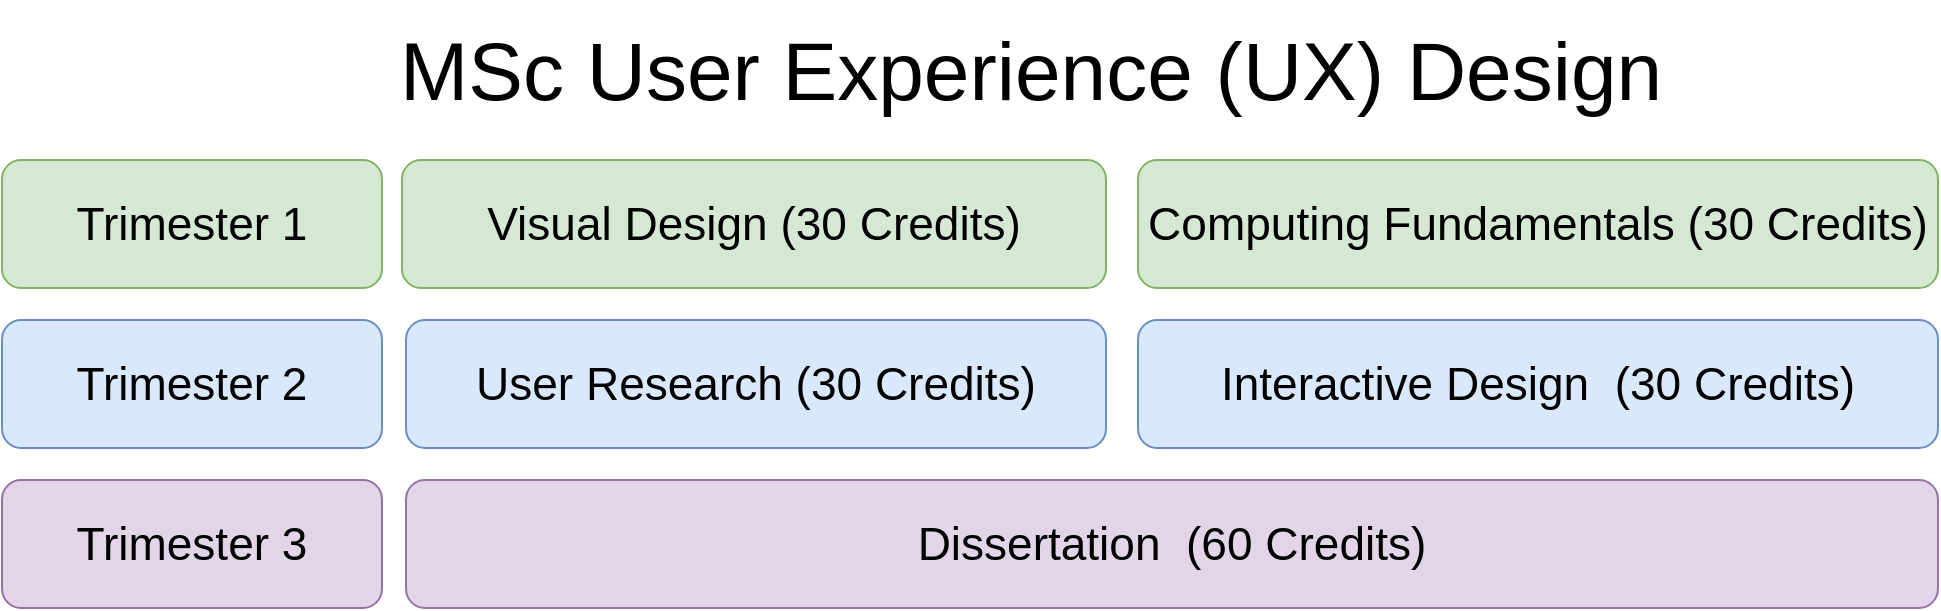 <mxfile version="26.0.9">
  <diagram name="new UX MSc Dev" id="DKDKvVT1Q9gt-SyOUMTg">
    <mxGraphModel dx="2261" dy="688" grid="1" gridSize="8" guides="1" tooltips="1" connect="1" arrows="1" fold="1" page="1" pageScale="1" pageWidth="827" pageHeight="1169" math="0" shadow="0">
      <root>
        <mxCell id="0" />
        <mxCell id="1" parent="0" />
        <mxCell id="sExQ2e1FXWfIQ1LsxVie-1" value="User Research (30 Credits)" style="rounded=1;whiteSpace=wrap;html=1;fillColor=#dae8fc;strokeColor=#6c8ebf;fontSize=23;" parent="1" vertex="1">
          <mxGeometry x="-574" y="208" width="350" height="64" as="geometry" />
        </mxCell>
        <mxCell id="sExQ2e1FXWfIQ1LsxVie-3" value="Interactive Design&amp;nbsp;&amp;nbsp;(30 Credits)" style="rounded=1;whiteSpace=wrap;html=1;fillColor=#dae8fc;strokeColor=#6c8ebf;fontSize=23;" parent="1" vertex="1">
          <mxGeometry x="-208" y="208" width="400" height="64" as="geometry" />
        </mxCell>
        <mxCell id="sExQ2e1FXWfIQ1LsxVie-4" value="Visual Design (30 Credits)" style="rounded=1;whiteSpace=wrap;html=1;fillColor=#d5e8d4;strokeColor=#82b366;fontSize=23;" parent="1" vertex="1">
          <mxGeometry x="-576" y="128" width="352" height="64" as="geometry" />
        </mxCell>
        <mxCell id="sExQ2e1FXWfIQ1LsxVie-6" value="Dissertation&amp;nbsp; (60 Credits)" style="rounded=1;whiteSpace=wrap;html=1;fillColor=#e1d5e7;strokeColor=#9673a6;fontSize=23;" parent="1" vertex="1">
          <mxGeometry x="-574" y="288" width="766" height="64" as="geometry" />
        </mxCell>
        <mxCell id="sExQ2e1FXWfIQ1LsxVie-13" value="Trimester 2" style="rounded=1;whiteSpace=wrap;html=1;fillColor=#dae8fc;strokeColor=#6c8ebf;fontSize=23;" parent="1" vertex="1">
          <mxGeometry x="-776" y="208" width="190" height="64" as="geometry" />
        </mxCell>
        <mxCell id="sExQ2e1FXWfIQ1LsxVie-14" value="Trimester 1" style="rounded=1;whiteSpace=wrap;html=1;fillColor=#d5e8d4;strokeColor=#82b366;fontSize=23;" parent="1" vertex="1">
          <mxGeometry x="-776" y="128" width="190" height="64" as="geometry" />
        </mxCell>
        <mxCell id="sExQ2e1FXWfIQ1LsxVie-15" value="Trimester 3" style="rounded=1;whiteSpace=wrap;html=1;fillColor=#e1d5e7;strokeColor=#9673a6;fontSize=23;" parent="1" vertex="1">
          <mxGeometry x="-776" y="288" width="190" height="64" as="geometry" />
        </mxCell>
        <mxCell id="sExQ2e1FXWfIQ1LsxVie-16" value="&lt;font style=&quot;font-size: 41px;&quot;&gt;MSc User Experience (UX) Design&lt;/font&gt;" style="text;html=1;align=center;verticalAlign=middle;resizable=0;points=[];autosize=1;strokeColor=none;fillColor=none;" parent="1" vertex="1">
          <mxGeometry x="-586" y="48" width="648" height="72" as="geometry" />
        </mxCell>
        <mxCell id="eueU4j3jYYlcHYJZc4aX-1" value="Computing Fundamentals (30 Credits)" style="rounded=1;whiteSpace=wrap;html=1;fillColor=#d5e8d4;strokeColor=#82b366;fontSize=23;" parent="1" vertex="1">
          <mxGeometry x="-208" y="128" width="400" height="64" as="geometry" />
        </mxCell>
      </root>
    </mxGraphModel>
  </diagram>
</mxfile>
